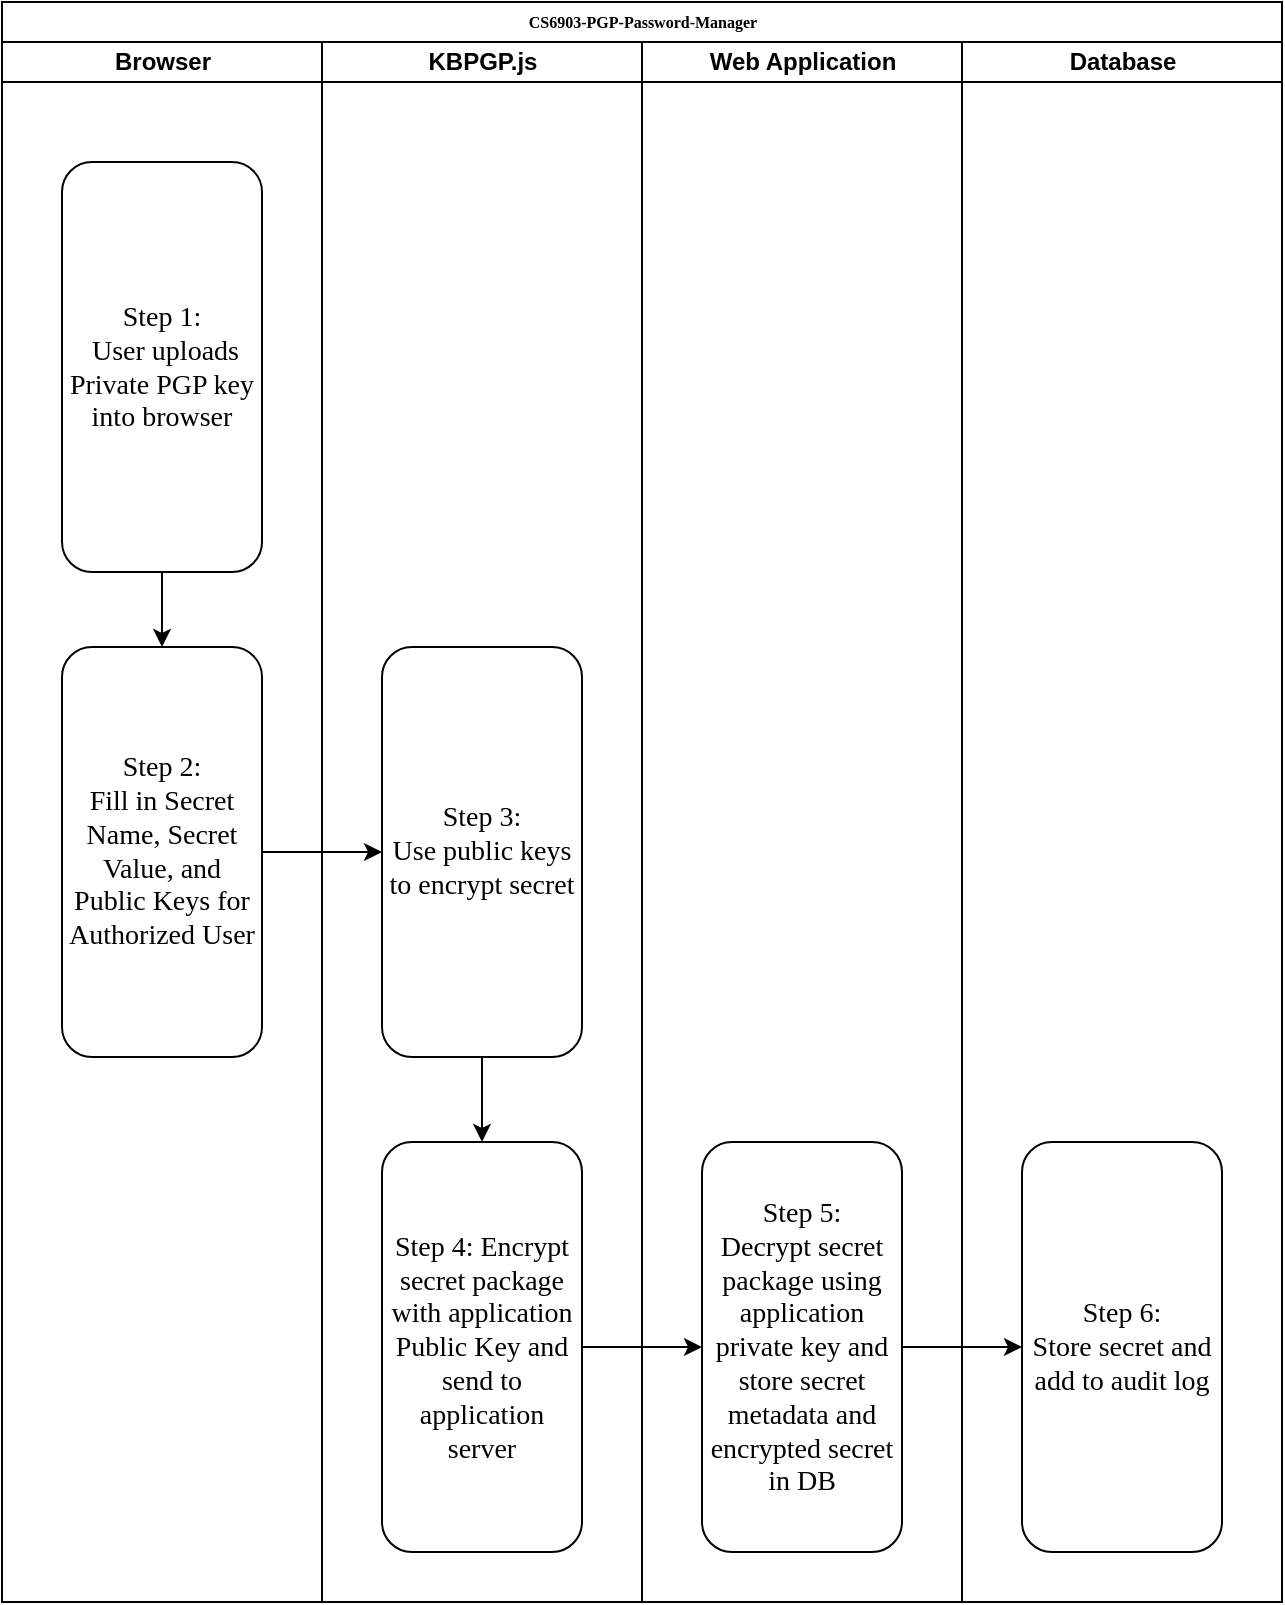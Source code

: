 <mxfile version="14.5.1" type="device" pages="3"><diagram name="Encryption Workflow" id="3IWM-hO4_AfGY4iNZ0u6"><mxGraphModel dx="838" dy="488" grid="1" gridSize="10" guides="1" tooltips="1" connect="1" arrows="1" fold="1" page="1" pageScale="1" pageWidth="1100" pageHeight="850" background="#ffffff" math="0" shadow="0"><root><mxCell id="H6HY7y45X6eIFJvKDLGl-0"/><mxCell id="H6HY7y45X6eIFJvKDLGl-1" parent="H6HY7y45X6eIFJvKDLGl-0"/><mxCell id="H6HY7y45X6eIFJvKDLGl-2" value="CS6903-PGP-Password-Manager" style="swimlane;html=1;childLayout=stackLayout;startSize=20;rounded=0;shadow=0;labelBackgroundColor=none;strokeWidth=1;fontFamily=Verdana;fontSize=8;align=center;" vertex="1" parent="H6HY7y45X6eIFJvKDLGl-1"><mxGeometry x="70" y="40" width="640" height="800" as="geometry"/></mxCell><mxCell id="H6HY7y45X6eIFJvKDLGl-3" value="Browser" style="swimlane;html=1;startSize=20;" vertex="1" parent="H6HY7y45X6eIFJvKDLGl-2"><mxGeometry y="20" width="160" height="780" as="geometry"/></mxCell><mxCell id="H6HY7y45X6eIFJvKDLGl-42" style="edgeStyle=orthogonalEdgeStyle;rounded=0;orthogonalLoop=1;jettySize=auto;html=1;exitX=0.5;exitY=1;exitDx=0;exitDy=0;" edge="1" parent="H6HY7y45X6eIFJvKDLGl-3" source="H6HY7y45X6eIFJvKDLGl-4" target="H6HY7y45X6eIFJvKDLGl-7"><mxGeometry relative="1" as="geometry"/></mxCell><mxCell id="H6HY7y45X6eIFJvKDLGl-4" value="&lt;font style=&quot;font-size: 14px&quot;&gt;Step 1:&lt;br&gt;&amp;nbsp;User uploads Private PGP key into browser&lt;/font&gt;" style="rounded=1;whiteSpace=wrap;html=1;shadow=0;labelBackgroundColor=none;strokeWidth=1;fontFamily=Verdana;fontSize=8;align=center;" vertex="1" parent="H6HY7y45X6eIFJvKDLGl-3"><mxGeometry x="30" y="60" width="100" height="205" as="geometry"/></mxCell><mxCell id="H6HY7y45X6eIFJvKDLGl-7" value="&lt;font style=&quot;font-size: 14px&quot;&gt;Step 2: &lt;br&gt;Fill in Secret Name, Secret Value, and Public Keys for Authorized User&lt;br&gt;&lt;/font&gt;" style="rounded=1;whiteSpace=wrap;html=1;shadow=0;labelBackgroundColor=none;strokeWidth=1;fontFamily=Verdana;fontSize=8;align=center;" vertex="1" parent="H6HY7y45X6eIFJvKDLGl-3"><mxGeometry x="30" y="302.5" width="100" height="205" as="geometry"/></mxCell><mxCell id="H6HY7y45X6eIFJvKDLGl-9" style="edgeStyle=orthogonalEdgeStyle;rounded=1;html=1;labelBackgroundColor=none;startArrow=none;startFill=0;startSize=5;endArrow=classicThin;endFill=1;endSize=5;jettySize=auto;orthogonalLoop=1;strokeWidth=1;fontFamily=Verdana;fontSize=8" edge="1" parent="H6HY7y45X6eIFJvKDLGl-2"><mxGeometry relative="1" as="geometry"><mxPoint x="120" y="205" as="sourcePoint"/></mxGeometry></mxCell><mxCell id="H6HY7y45X6eIFJvKDLGl-10" style="edgeStyle=orthogonalEdgeStyle;rounded=1;html=1;labelBackgroundColor=none;startArrow=none;startFill=0;startSize=5;endArrow=classicThin;endFill=1;endSize=5;jettySize=auto;orthogonalLoop=1;strokeWidth=1;fontFamily=Verdana;fontSize=8" edge="1" parent="H6HY7y45X6eIFJvKDLGl-2"><mxGeometry relative="1" as="geometry"><mxPoint x="70" y="235" as="targetPoint"/></mxGeometry></mxCell><mxCell id="H6HY7y45X6eIFJvKDLGl-11" style="edgeStyle=orthogonalEdgeStyle;rounded=1;html=1;labelBackgroundColor=none;startArrow=none;startFill=0;startSize=5;endArrow=classicThin;endFill=1;endSize=5;jettySize=auto;orthogonalLoop=1;strokeWidth=1;fontFamily=Verdana;fontSize=8" edge="1" parent="H6HY7y45X6eIFJvKDLGl-2"><mxGeometry relative="1" as="geometry"><mxPoint x="510" y="290" as="targetPoint"/></mxGeometry></mxCell><mxCell id="H6HY7y45X6eIFJvKDLGl-12" style="edgeStyle=orthogonalEdgeStyle;rounded=1;html=1;labelBackgroundColor=none;startArrow=none;startFill=0;startSize=5;endArrow=classicThin;endFill=1;endSize=5;jettySize=auto;orthogonalLoop=1;strokeWidth=1;fontFamily=Verdana;fontSize=8" edge="1" parent="H6HY7y45X6eIFJvKDLGl-2"><mxGeometry relative="1" as="geometry"><mxPoint x="670" y="690" as="targetPoint"/></mxGeometry></mxCell><mxCell id="H6HY7y45X6eIFJvKDLGl-13" style="edgeStyle=orthogonalEdgeStyle;rounded=1;html=1;labelBackgroundColor=none;startArrow=none;startFill=0;startSize=5;endArrow=classicThin;endFill=1;endSize=5;jettySize=auto;orthogonalLoop=1;strokeWidth=1;fontFamily=Verdana;fontSize=8" edge="1" parent="H6HY7y45X6eIFJvKDLGl-2"><mxGeometry relative="1" as="geometry"><mxPoint x="770" y="690" as="sourcePoint"/></mxGeometry></mxCell><mxCell id="H6HY7y45X6eIFJvKDLGl-14" style="edgeStyle=orthogonalEdgeStyle;rounded=1;html=1;labelBackgroundColor=none;startArrow=none;startFill=0;startSize=5;endArrow=classicThin;endFill=1;endSize=5;jettySize=auto;orthogonalLoop=1;strokeWidth=1;fontFamily=Verdana;fontSize=8" edge="1" parent="H6HY7y45X6eIFJvKDLGl-2"><mxGeometry relative="1" as="geometry"><mxPoint x="610" y="450" as="sourcePoint"/></mxGeometry></mxCell><mxCell id="H6HY7y45X6eIFJvKDLGl-15" style="edgeStyle=orthogonalEdgeStyle;rounded=1;html=1;labelBackgroundColor=none;startArrow=none;startFill=0;startSize=5;endArrow=classicThin;endFill=1;endSize=5;jettySize=auto;orthogonalLoop=1;strokeWidth=1;fontFamily=Verdana;fontSize=8" edge="1" parent="H6HY7y45X6eIFJvKDLGl-2"><mxGeometry relative="1" as="geometry"><Array as="points"><mxPoint x="660" y="610"/><mxPoint x="660" y="550"/><mxPoint x="400" y="550"/></Array><mxPoint x="400" y="580" as="targetPoint"/></mxGeometry></mxCell><mxCell id="H6HY7y45X6eIFJvKDLGl-16" style="edgeStyle=orthogonalEdgeStyle;rounded=1;html=1;labelBackgroundColor=none;startArrow=none;startFill=0;startSize=5;endArrow=classicThin;endFill=1;endSize=5;jettySize=auto;orthogonalLoop=1;strokeColor=#000000;strokeWidth=1;fontFamily=Verdana;fontSize=8;fontColor=#000000;" edge="1" parent="H6HY7y45X6eIFJvKDLGl-2"><mxGeometry relative="1" as="geometry"><mxPoint x="610" y="610" as="targetPoint"/></mxGeometry></mxCell><mxCell id="H6HY7y45X6eIFJvKDLGl-17" style="edgeStyle=orthogonalEdgeStyle;rounded=1;html=1;labelBackgroundColor=none;startArrow=none;startFill=0;startSize=5;endArrow=classicThin;endFill=1;endSize=5;jettySize=auto;orthogonalLoop=1;strokeWidth=1;fontFamily=Verdana;fontSize=8" edge="1" parent="H6HY7y45X6eIFJvKDLGl-2"><mxGeometry relative="1" as="geometry"><Array as="points"><mxPoint x="660" y="610"/><mxPoint x="660" y="550"/><mxPoint x="80" y="550"/></Array><mxPoint x="80" y="580" as="targetPoint"/></mxGeometry></mxCell><mxCell id="H6HY7y45X6eIFJvKDLGl-18" style="edgeStyle=orthogonalEdgeStyle;rounded=1;html=1;labelBackgroundColor=none;startArrow=none;startFill=0;startSize=5;endArrow=classicThin;endFill=1;endSize=5;jettySize=auto;orthogonalLoop=1;strokeWidth=1;fontFamily=Verdana;fontSize=8" edge="1" parent="H6HY7y45X6eIFJvKDLGl-2"><mxGeometry relative="1" as="geometry"><Array as="points"><mxPoint x="80" y="650"/><mxPoint x="490" y="650"/><mxPoint x="490" y="610"/></Array><mxPoint x="80" y="640" as="sourcePoint"/></mxGeometry></mxCell><mxCell id="H6HY7y45X6eIFJvKDLGl-19" style="edgeStyle=orthogonalEdgeStyle;rounded=1;html=1;labelBackgroundColor=none;startArrow=none;startFill=0;startSize=5;endArrow=classicThin;endFill=1;endSize=5;jettySize=auto;orthogonalLoop=1;strokeWidth=1;fontFamily=Verdana;fontSize=8" edge="1" parent="H6HY7y45X6eIFJvKDLGl-2"><mxGeometry relative="1" as="geometry"><mxPoint x="450" y="610" as="sourcePoint"/></mxGeometry></mxCell><mxCell id="H6HY7y45X6eIFJvKDLGl-20" value="KBPGP.js" style="swimlane;html=1;startSize=20;" vertex="1" parent="H6HY7y45X6eIFJvKDLGl-2"><mxGeometry x="160" y="20" width="160" height="780" as="geometry"/></mxCell><mxCell id="H6HY7y45X6eIFJvKDLGl-46" style="edgeStyle=orthogonalEdgeStyle;rounded=0;orthogonalLoop=1;jettySize=auto;html=1;entryX=0.5;entryY=0;entryDx=0;entryDy=0;" edge="1" parent="H6HY7y45X6eIFJvKDLGl-20" source="H6HY7y45X6eIFJvKDLGl-23" target="H6HY7y45X6eIFJvKDLGl-8"><mxGeometry relative="1" as="geometry"/></mxCell><mxCell id="H6HY7y45X6eIFJvKDLGl-23" value="&lt;font style=&quot;font-size: 14px&quot;&gt;Step 3: &lt;br&gt;Use public keys to encrypt secret&lt;br&gt;&lt;/font&gt;" style="rounded=1;whiteSpace=wrap;html=1;shadow=0;labelBackgroundColor=none;strokeWidth=1;fontFamily=Verdana;fontSize=8;align=center;" vertex="1" parent="H6HY7y45X6eIFJvKDLGl-20"><mxGeometry x="30" y="302.5" width="100" height="205" as="geometry"/></mxCell><mxCell id="H6HY7y45X6eIFJvKDLGl-8" value="&lt;font style=&quot;font-size: 14px&quot;&gt;Step 4: Encrypt secret package with application Public Key and send to application server&lt;br&gt;&lt;/font&gt;" style="rounded=1;whiteSpace=wrap;html=1;shadow=0;labelBackgroundColor=none;strokeWidth=1;fontFamily=Verdana;fontSize=8;align=center;" vertex="1" parent="H6HY7y45X6eIFJvKDLGl-20"><mxGeometry x="30" y="550" width="100" height="205" as="geometry"/></mxCell><mxCell id="H6HY7y45X6eIFJvKDLGl-24" value="Web Application" style="swimlane;html=1;startSize=20;" vertex="1" parent="H6HY7y45X6eIFJvKDLGl-2"><mxGeometry x="320" y="20" width="160" height="780" as="geometry"/></mxCell><mxCell id="H6HY7y45X6eIFJvKDLGl-25" style="edgeStyle=orthogonalEdgeStyle;rounded=1;html=1;labelBackgroundColor=none;startArrow=none;startFill=0;startSize=5;endArrow=classicThin;endFill=1;endSize=5;jettySize=auto;orthogonalLoop=1;strokeWidth=1;fontFamily=Verdana;fontSize=8" edge="1" parent="H6HY7y45X6eIFJvKDLGl-24"><mxGeometry relative="1" as="geometry"><mxPoint x="80" y="215" as="sourcePoint"/></mxGeometry></mxCell><mxCell id="H6HY7y45X6eIFJvKDLGl-43" value="&lt;font style=&quot;font-size: 14px&quot;&gt;Step 5:&lt;br&gt;Decrypt secret package using application private key and store secret metadata and encrypted secret in DB&lt;br&gt;&lt;/font&gt;" style="rounded=1;whiteSpace=wrap;html=1;shadow=0;labelBackgroundColor=none;strokeWidth=1;fontFamily=Verdana;fontSize=8;align=center;" vertex="1" parent="H6HY7y45X6eIFJvKDLGl-24"><mxGeometry x="30" y="550" width="100" height="205" as="geometry"/></mxCell><mxCell id="H6HY7y45X6eIFJvKDLGl-28" value="Database" style="swimlane;html=1;startSize=20;" vertex="1" parent="H6HY7y45X6eIFJvKDLGl-2"><mxGeometry x="480" y="20" width="160" height="780" as="geometry"/></mxCell><mxCell id="H6HY7y45X6eIFJvKDLGl-29" style="edgeStyle=orthogonalEdgeStyle;rounded=1;html=1;labelBackgroundColor=none;startArrow=none;startFill=0;startSize=5;endArrow=classicThin;endFill=1;endSize=5;jettySize=auto;orthogonalLoop=1;strokeWidth=1;fontFamily=Verdana;fontSize=8" edge="1" parent="H6HY7y45X6eIFJvKDLGl-28"><mxGeometry relative="1" as="geometry"><mxPoint x="80" y="400" as="targetPoint"/></mxGeometry></mxCell><mxCell id="H6HY7y45X6eIFJvKDLGl-30" style="edgeStyle=orthogonalEdgeStyle;rounded=1;html=1;labelBackgroundColor=none;startArrow=none;startFill=0;startSize=5;endArrow=classicThin;endFill=1;endSize=5;jettySize=auto;orthogonalLoop=1;strokeWidth=1;fontFamily=Verdana;fontSize=8" edge="1" parent="H6HY7y45X6eIFJvKDLGl-28"><mxGeometry relative="1" as="geometry"><mxPoint x="80" y="620" as="sourcePoint"/></mxGeometry></mxCell><mxCell id="H6HY7y45X6eIFJvKDLGl-44" value="&lt;font style=&quot;font-size: 14px&quot;&gt;Step 6:&lt;br&gt;Store secret and add to audit log&lt;br&gt;&lt;/font&gt;" style="rounded=1;whiteSpace=wrap;html=1;shadow=0;labelBackgroundColor=none;strokeWidth=1;fontFamily=Verdana;fontSize=8;align=center;" vertex="1" parent="H6HY7y45X6eIFJvKDLGl-28"><mxGeometry x="30" y="550" width="100" height="205" as="geometry"/></mxCell><mxCell id="H6HY7y45X6eIFJvKDLGl-36" style="edgeStyle=orthogonalEdgeStyle;rounded=0;orthogonalLoop=1;jettySize=auto;html=1;entryX=0;entryY=0.5;entryDx=0;entryDy=0;" edge="1" parent="H6HY7y45X6eIFJvKDLGl-2" target="H6HY7y45X6eIFJvKDLGl-32"><mxGeometry relative="1" as="geometry"><mxPoint x="450" y="182.5" as="sourcePoint"/></mxGeometry></mxCell><mxCell id="H6HY7y45X6eIFJvKDLGl-45" style="edgeStyle=orthogonalEdgeStyle;rounded=0;orthogonalLoop=1;jettySize=auto;html=1;entryX=0;entryY=0.5;entryDx=0;entryDy=0;" edge="1" parent="H6HY7y45X6eIFJvKDLGl-2" source="H6HY7y45X6eIFJvKDLGl-7" target="H6HY7y45X6eIFJvKDLGl-23"><mxGeometry relative="1" as="geometry"/></mxCell><mxCell id="H6HY7y45X6eIFJvKDLGl-47" style="edgeStyle=orthogonalEdgeStyle;rounded=0;orthogonalLoop=1;jettySize=auto;html=1;entryX=0;entryY=0.5;entryDx=0;entryDy=0;" edge="1" parent="H6HY7y45X6eIFJvKDLGl-2" source="H6HY7y45X6eIFJvKDLGl-8" target="H6HY7y45X6eIFJvKDLGl-43"><mxGeometry relative="1" as="geometry"/></mxCell><mxCell id="H6HY7y45X6eIFJvKDLGl-48" style="edgeStyle=orthogonalEdgeStyle;rounded=0;orthogonalLoop=1;jettySize=auto;html=1;" edge="1" parent="H6HY7y45X6eIFJvKDLGl-2" source="H6HY7y45X6eIFJvKDLGl-43" target="H6HY7y45X6eIFJvKDLGl-44"><mxGeometry relative="1" as="geometry"/></mxCell></root></mxGraphModel></diagram><diagram name="Decryption Workflow" id="74e2e168-ea6b-b213-b513-2b3c1d86103e"><mxGraphModel dx="1197" dy="697" grid="1" gridSize="10" guides="1" tooltips="1" connect="1" arrows="1" fold="1" page="1" pageScale="1" pageWidth="1100" pageHeight="850" background="#ffffff" math="0" shadow="0"><root><mxCell id="0"/><mxCell id="1" parent="0"/><mxCell id="77e6c97f196da883-1" value="CS6903-PGP-Password-Manager" style="swimlane;html=1;childLayout=stackLayout;startSize=20;rounded=0;shadow=0;labelBackgroundColor=none;strokeWidth=1;fontFamily=Verdana;fontSize=8;align=center;" parent="1" vertex="1"><mxGeometry x="70" y="40" width="640" height="1110" as="geometry"/></mxCell><mxCell id="77e6c97f196da883-2" value="Browser" style="swimlane;html=1;startSize=20;" parent="77e6c97f196da883-1" vertex="1"><mxGeometry y="20" width="160" height="1090" as="geometry"/></mxCell><mxCell id="77e6c97f196da883-8" value="&lt;font style=&quot;font-size: 14px&quot;&gt;Step 1: User uploads PGP key into browser&lt;/font&gt;" style="rounded=1;whiteSpace=wrap;html=1;shadow=0;labelBackgroundColor=none;strokeWidth=1;fontFamily=Verdana;fontSize=8;align=center;" parent="77e6c97f196da883-2" vertex="1"><mxGeometry x="30" y="60" width="100" height="205" as="geometry"/></mxCell><mxCell id="_BWTl9NJA3DsCu5aXphu-20" style="edgeStyle=orthogonalEdgeStyle;rounded=0;orthogonalLoop=1;jettySize=auto;html=1;exitX=0.5;exitY=1;exitDx=0;exitDy=0;entryX=0.5;entryY=0;entryDx=0;entryDy=0;" edge="1" parent="77e6c97f196da883-2" source="_BWTl9NJA3DsCu5aXphu-7" target="_BWTl9NJA3DsCu5aXphu-8"><mxGeometry relative="1" as="geometry"/></mxCell><mxCell id="_BWTl9NJA3DsCu5aXphu-7" value="&lt;font style=&quot;font-size: 14px&quot;&gt;Step 7: Display secret names with option to decrypt&lt;br&gt;&lt;/font&gt;" style="rounded=1;whiteSpace=wrap;html=1;shadow=0;labelBackgroundColor=none;strokeWidth=1;fontFamily=Verdana;fontSize=8;align=center;" vertex="1" parent="77e6c97f196da883-2"><mxGeometry x="30" y="290" width="100" height="205" as="geometry"/></mxCell><mxCell id="_BWTl9NJA3DsCu5aXphu-8" value="&lt;font style=&quot;font-size: 14px&quot;&gt;Step 8: Select secret to decrypt&lt;br&gt;&lt;/font&gt;" style="rounded=1;whiteSpace=wrap;html=1;shadow=0;labelBackgroundColor=none;strokeWidth=1;fontFamily=Verdana;fontSize=8;align=center;" vertex="1" parent="77e6c97f196da883-2"><mxGeometry x="30" y="520" width="100" height="205" as="geometry"/></mxCell><mxCell id="_BWTl9NJA3DsCu5aXphu-10" value="&lt;font style=&quot;font-size: 14px&quot;&gt;Step 10: Display decrypted secret with metadata&lt;br&gt;&lt;/font&gt;" style="rounded=1;whiteSpace=wrap;html=1;shadow=0;labelBackgroundColor=none;strokeWidth=1;fontFamily=Verdana;fontSize=8;align=center;" vertex="1" parent="77e6c97f196da883-2"><mxGeometry x="30" y="800" width="100" height="205" as="geometry"/></mxCell><mxCell id="77e6c97f196da883-28" style="edgeStyle=orthogonalEdgeStyle;rounded=1;html=1;labelBackgroundColor=none;startArrow=none;startFill=0;startSize=5;endArrow=classicThin;endFill=1;endSize=5;jettySize=auto;orthogonalLoop=1;strokeWidth=1;fontFamily=Verdana;fontSize=8" parent="77e6c97f196da883-1" target="77e6c97f196da883-12" edge="1"><mxGeometry relative="1" as="geometry"><mxPoint x="120" y="205" as="sourcePoint"/></mxGeometry></mxCell><mxCell id="77e6c97f196da883-30" style="edgeStyle=orthogonalEdgeStyle;rounded=1;html=1;labelBackgroundColor=none;startArrow=none;startFill=0;startSize=5;endArrow=classicThin;endFill=1;endSize=5;jettySize=auto;orthogonalLoop=1;strokeWidth=1;fontFamily=Verdana;fontSize=8" parent="77e6c97f196da883-1" source="77e6c97f196da883-13" edge="1"><mxGeometry relative="1" as="geometry"><mxPoint x="70" y="235" as="targetPoint"/></mxGeometry></mxCell><mxCell id="77e6c97f196da883-33" style="edgeStyle=orthogonalEdgeStyle;rounded=1;html=1;labelBackgroundColor=none;startArrow=none;startFill=0;startSize=5;endArrow=classicThin;endFill=1;endSize=5;jettySize=auto;orthogonalLoop=1;strokeWidth=1;fontFamily=Verdana;fontSize=8" parent="77e6c97f196da883-1" source="77e6c97f196da883-13" edge="1"><mxGeometry relative="1" as="geometry"><mxPoint x="510" y="290" as="targetPoint"/></mxGeometry></mxCell><mxCell id="77e6c97f196da883-39" style="edgeStyle=orthogonalEdgeStyle;rounded=1;html=1;labelBackgroundColor=none;startArrow=none;startFill=0;startSize=5;endArrow=classicThin;endFill=1;endSize=5;jettySize=auto;orthogonalLoop=1;strokeWidth=1;fontFamily=Verdana;fontSize=8" parent="77e6c97f196da883-1" source="77e6c97f196da883-20" edge="1"><mxGeometry relative="1" as="geometry"><mxPoint x="670" y="690" as="targetPoint"/></mxGeometry></mxCell><mxCell id="77e6c97f196da883-40" style="edgeStyle=orthogonalEdgeStyle;rounded=1;html=1;labelBackgroundColor=none;startArrow=none;startFill=0;startSize=5;endArrow=classicThin;endFill=1;endSize=5;jettySize=auto;orthogonalLoop=1;strokeWidth=1;fontFamily=Verdana;fontSize=8" parent="77e6c97f196da883-1" target="77e6c97f196da883-24" edge="1"><mxGeometry relative="1" as="geometry"><mxPoint x="770" y="690" as="sourcePoint"/></mxGeometry></mxCell><mxCell id="107ba76e4e335f99-1" style="edgeStyle=orthogonalEdgeStyle;rounded=1;html=1;labelBackgroundColor=none;startArrow=none;startFill=0;startSize=5;endArrow=classicThin;endFill=1;endSize=5;jettySize=auto;orthogonalLoop=1;strokeWidth=1;fontFamily=Verdana;fontSize=8" parent="77e6c97f196da883-1" target="77e6c97f196da883-18" edge="1"><mxGeometry relative="1" as="geometry"><mxPoint x="610" y="450" as="sourcePoint"/></mxGeometry></mxCell><mxCell id="107ba76e4e335f99-2" style="edgeStyle=orthogonalEdgeStyle;rounded=1;html=1;labelBackgroundColor=none;startArrow=none;startFill=0;startSize=5;endArrow=classicThin;endFill=1;endSize=5;jettySize=auto;orthogonalLoop=1;strokeWidth=1;fontFamily=Verdana;fontSize=8" parent="77e6c97f196da883-1" source="77e6c97f196da883-22" edge="1"><mxGeometry relative="1" as="geometry"><Array as="points"><mxPoint x="660" y="610"/><mxPoint x="660" y="550"/><mxPoint x="400" y="550"/></Array><mxPoint x="400" y="580" as="targetPoint"/></mxGeometry></mxCell><mxCell id="107ba76e4e335f99-3" style="edgeStyle=orthogonalEdgeStyle;rounded=1;html=1;labelBackgroundColor=none;startArrow=none;startFill=0;startSize=5;endArrow=classicThin;endFill=1;endSize=5;jettySize=auto;orthogonalLoop=1;strokeColor=#000000;strokeWidth=1;fontFamily=Verdana;fontSize=8;fontColor=#000000;" parent="77e6c97f196da883-1" source="77e6c97f196da883-22" edge="1"><mxGeometry relative="1" as="geometry"><mxPoint x="610" y="610" as="targetPoint"/></mxGeometry></mxCell><mxCell id="107ba76e4e335f99-4" style="edgeStyle=orthogonalEdgeStyle;rounded=1;html=1;labelBackgroundColor=none;startArrow=none;startFill=0;startSize=5;endArrow=classicThin;endFill=1;endSize=5;jettySize=auto;orthogonalLoop=1;strokeWidth=1;fontFamily=Verdana;fontSize=8" parent="77e6c97f196da883-1" source="77e6c97f196da883-22" edge="1"><mxGeometry relative="1" as="geometry"><Array as="points"><mxPoint x="660" y="610"/><mxPoint x="660" y="550"/><mxPoint x="80" y="550"/></Array><mxPoint x="80" y="580" as="targetPoint"/></mxGeometry></mxCell><mxCell id="107ba76e4e335f99-5" style="edgeStyle=orthogonalEdgeStyle;rounded=1;html=1;labelBackgroundColor=none;startArrow=none;startFill=0;startSize=5;endArrow=classicThin;endFill=1;endSize=5;jettySize=auto;orthogonalLoop=1;strokeWidth=1;fontFamily=Verdana;fontSize=8" parent="77e6c97f196da883-1" target="77e6c97f196da883-19" edge="1"><mxGeometry relative="1" as="geometry"><Array as="points"><mxPoint x="80" y="650"/><mxPoint x="490" y="650"/><mxPoint x="490" y="610"/></Array><mxPoint x="80" y="640" as="sourcePoint"/></mxGeometry></mxCell><mxCell id="107ba76e4e335f99-6" style="edgeStyle=orthogonalEdgeStyle;rounded=1;html=1;labelBackgroundColor=none;startArrow=none;startFill=0;startSize=5;endArrow=classicThin;endFill=1;endSize=5;jettySize=auto;orthogonalLoop=1;strokeWidth=1;fontFamily=Verdana;fontSize=8" parent="77e6c97f196da883-1" target="77e6c97f196da883-19" edge="1"><mxGeometry relative="1" as="geometry"><mxPoint x="450" y="610" as="sourcePoint"/></mxGeometry></mxCell><mxCell id="77e6c97f196da883-3" value="KBPGP.js" style="swimlane;html=1;startSize=20;" parent="77e6c97f196da883-1" vertex="1"><mxGeometry x="160" y="20" width="160" height="1090" as="geometry"/></mxCell><mxCell id="_BWTl9NJA3DsCu5aXphu-1" value="&lt;font style=&quot;font-size: 14px&quot;&gt;Step 2:&lt;br&gt;KBPGP extracts KeyID from Private Key and sends request to API for all secrets encrypted with KeyID&lt;br&gt;&lt;/font&gt;" style="rounded=1;whiteSpace=wrap;html=1;shadow=0;labelBackgroundColor=none;strokeWidth=1;fontFamily=Verdana;fontSize=8;align=center;" vertex="1" parent="77e6c97f196da883-3"><mxGeometry x="30" y="60" width="100" height="205" as="geometry"/></mxCell><mxCell id="_BWTl9NJA3DsCu5aXphu-6" value="&lt;font style=&quot;font-size: 14px&quot;&gt;Step 6: Decrypt results using user PGP Key (but not secrets)&lt;br&gt;&lt;/font&gt;" style="rounded=1;whiteSpace=wrap;html=1;shadow=0;labelBackgroundColor=none;strokeWidth=1;fontFamily=Verdana;fontSize=8;align=center;" vertex="1" parent="77e6c97f196da883-3"><mxGeometry x="30" y="290" width="100" height="205" as="geometry"/></mxCell><mxCell id="_BWTl9NJA3DsCu5aXphu-9" value="&lt;font style=&quot;font-size: 14px&quot;&gt;Step 9: Use private key to decrypt secret&lt;br&gt;&lt;/font&gt;" style="rounded=1;whiteSpace=wrap;html=1;shadow=0;labelBackgroundColor=none;strokeWidth=1;fontFamily=Verdana;fontSize=8;align=center;" vertex="1" parent="77e6c97f196da883-3"><mxGeometry x="30" y="650" width="100" height="205" as="geometry"/></mxCell><mxCell id="77e6c97f196da883-4" value="Web Application" style="swimlane;html=1;startSize=20;" parent="77e6c97f196da883-1" vertex="1"><mxGeometry x="320" y="20" width="160" height="1090" as="geometry"/></mxCell><mxCell id="77e6c97f196da883-29" style="edgeStyle=orthogonalEdgeStyle;rounded=1;html=1;labelBackgroundColor=none;startArrow=none;startFill=0;startSize=5;endArrow=classicThin;endFill=1;endSize=5;jettySize=auto;orthogonalLoop=1;strokeWidth=1;fontFamily=Verdana;fontSize=8" parent="77e6c97f196da883-4" target="77e6c97f196da883-13" edge="1"><mxGeometry relative="1" as="geometry"><mxPoint x="80" y="215" as="sourcePoint"/></mxGeometry></mxCell><mxCell id="_BWTl9NJA3DsCu5aXphu-2" value="&lt;font style=&quot;font-size: 14px&quot;&gt;Step 3:&lt;br&gt;Perform DB Query to return all secrets that match KeyID&lt;br&gt;&lt;/font&gt;" style="rounded=1;whiteSpace=wrap;html=1;shadow=0;labelBackgroundColor=none;strokeWidth=1;fontFamily=Verdana;fontSize=8;align=center;" vertex="1" parent="77e6c97f196da883-4"><mxGeometry x="30" y="60" width="100" height="205" as="geometry"/></mxCell><mxCell id="_BWTl9NJA3DsCu5aXphu-5" value="&lt;font style=&quot;font-size: 14px&quot;&gt;Step 5: Encrypt results using stored Public Key and return to client&lt;br&gt;&lt;/font&gt;" style="rounded=1;whiteSpace=wrap;html=1;shadow=0;labelBackgroundColor=none;strokeWidth=1;fontFamily=Verdana;fontSize=8;align=center;" vertex="1" parent="77e6c97f196da883-4"><mxGeometry x="30" y="290" width="100" height="205" as="geometry"/></mxCell><mxCell id="77e6c97f196da883-5" value="Database" style="swimlane;html=1;startSize=20;" parent="77e6c97f196da883-1" vertex="1"><mxGeometry x="480" y="20" width="160" height="1090" as="geometry"/></mxCell><mxCell id="77e6c97f196da883-35" style="edgeStyle=orthogonalEdgeStyle;rounded=1;html=1;labelBackgroundColor=none;startArrow=none;startFill=0;startSize=5;endArrow=classicThin;endFill=1;endSize=5;jettySize=auto;orthogonalLoop=1;strokeWidth=1;fontFamily=Verdana;fontSize=8" parent="77e6c97f196da883-5" source="77e6c97f196da883-16" edge="1"><mxGeometry relative="1" as="geometry"><mxPoint x="80" y="400" as="targetPoint"/></mxGeometry></mxCell><mxCell id="77e6c97f196da883-36" style="edgeStyle=orthogonalEdgeStyle;rounded=1;html=1;labelBackgroundColor=none;startArrow=none;startFill=0;startSize=5;endArrow=classicThin;endFill=1;endSize=5;jettySize=auto;orthogonalLoop=1;strokeWidth=1;fontFamily=Verdana;fontSize=8" parent="77e6c97f196da883-5" target="77e6c97f196da883-20" edge="1"><mxGeometry relative="1" as="geometry"><mxPoint x="80" y="620" as="sourcePoint"/></mxGeometry></mxCell><mxCell id="_BWTl9NJA3DsCu5aXphu-16" style="edgeStyle=orthogonalEdgeStyle;rounded=0;orthogonalLoop=1;jettySize=auto;html=1;entryX=0.5;entryY=0;entryDx=0;entryDy=0;" edge="1" parent="77e6c97f196da883-5" source="_BWTl9NJA3DsCu5aXphu-3" target="_BWTl9NJA3DsCu5aXphu-4"><mxGeometry relative="1" as="geometry"/></mxCell><mxCell id="_BWTl9NJA3DsCu5aXphu-3" value="&lt;font style=&quot;font-size: 14px&quot;&gt;Step 4: Query underlying data store and store log of data access&lt;br&gt;&lt;/font&gt;" style="rounded=1;whiteSpace=wrap;html=1;shadow=0;labelBackgroundColor=none;strokeWidth=1;fontFamily=Verdana;fontSize=8;align=center;" vertex="1" parent="77e6c97f196da883-5"><mxGeometry x="30" y="60" width="100" height="205" as="geometry"/></mxCell><mxCell id="_BWTl9NJA3DsCu5aXphu-4" value="&lt;font style=&quot;font-size: 14px&quot;&gt;Step 5: Return results&lt;br&gt;&lt;/font&gt;" style="rounded=1;whiteSpace=wrap;html=1;shadow=0;labelBackgroundColor=none;strokeWidth=1;fontFamily=Verdana;fontSize=8;align=center;" vertex="1" parent="77e6c97f196da883-5"><mxGeometry x="30" y="290" width="100" height="205" as="geometry"/></mxCell><mxCell id="_BWTl9NJA3DsCu5aXphu-11" style="edgeStyle=orthogonalEdgeStyle;rounded=0;orthogonalLoop=1;jettySize=auto;html=1;" edge="1" parent="77e6c97f196da883-1" source="77e6c97f196da883-8" target="_BWTl9NJA3DsCu5aXphu-1"><mxGeometry relative="1" as="geometry"/></mxCell><mxCell id="_BWTl9NJA3DsCu5aXphu-14" style="edgeStyle=orthogonalEdgeStyle;rounded=0;orthogonalLoop=1;jettySize=auto;html=1;" edge="1" parent="77e6c97f196da883-1" source="_BWTl9NJA3DsCu5aXphu-1" target="_BWTl9NJA3DsCu5aXphu-2"><mxGeometry relative="1" as="geometry"/></mxCell><mxCell id="_BWTl9NJA3DsCu5aXphu-15" style="edgeStyle=orthogonalEdgeStyle;rounded=0;orthogonalLoop=1;jettySize=auto;html=1;entryX=0;entryY=0.5;entryDx=0;entryDy=0;" edge="1" parent="77e6c97f196da883-1" source="_BWTl9NJA3DsCu5aXphu-2" target="_BWTl9NJA3DsCu5aXphu-3"><mxGeometry relative="1" as="geometry"/></mxCell><mxCell id="_BWTl9NJA3DsCu5aXphu-17" style="edgeStyle=orthogonalEdgeStyle;rounded=0;orthogonalLoop=1;jettySize=auto;html=1;entryX=1;entryY=0.5;entryDx=0;entryDy=0;" edge="1" parent="77e6c97f196da883-1" source="_BWTl9NJA3DsCu5aXphu-4" target="_BWTl9NJA3DsCu5aXphu-5"><mxGeometry relative="1" as="geometry"/></mxCell><mxCell id="_BWTl9NJA3DsCu5aXphu-18" style="edgeStyle=orthogonalEdgeStyle;rounded=0;orthogonalLoop=1;jettySize=auto;html=1;exitX=0;exitY=0.5;exitDx=0;exitDy=0;entryX=1;entryY=0.5;entryDx=0;entryDy=0;" edge="1" parent="77e6c97f196da883-1" source="_BWTl9NJA3DsCu5aXphu-5" target="_BWTl9NJA3DsCu5aXphu-6"><mxGeometry relative="1" as="geometry"/></mxCell><mxCell id="_BWTl9NJA3DsCu5aXphu-19" style="edgeStyle=orthogonalEdgeStyle;rounded=0;orthogonalLoop=1;jettySize=auto;html=1;" edge="1" parent="77e6c97f196da883-1" source="_BWTl9NJA3DsCu5aXphu-6" target="_BWTl9NJA3DsCu5aXphu-7"><mxGeometry relative="1" as="geometry"/></mxCell><mxCell id="_BWTl9NJA3DsCu5aXphu-21" style="edgeStyle=orthogonalEdgeStyle;rounded=0;orthogonalLoop=1;jettySize=auto;html=1;exitX=1;exitY=0.5;exitDx=0;exitDy=0;entryX=0.549;entryY=-0.002;entryDx=0;entryDy=0;entryPerimeter=0;" edge="1" parent="77e6c97f196da883-1" source="_BWTl9NJA3DsCu5aXphu-8" target="_BWTl9NJA3DsCu5aXphu-9"><mxGeometry relative="1" as="geometry"/></mxCell><mxCell id="_BWTl9NJA3DsCu5aXphu-23" style="edgeStyle=orthogonalEdgeStyle;rounded=0;orthogonalLoop=1;jettySize=auto;html=1;entryX=1.016;entryY=0.593;entryDx=0;entryDy=0;entryPerimeter=0;" edge="1" parent="77e6c97f196da883-1" source="_BWTl9NJA3DsCu5aXphu-9" target="_BWTl9NJA3DsCu5aXphu-10"><mxGeometry relative="1" as="geometry"><Array as="points"><mxPoint x="240" y="942"/><mxPoint x="160" y="942"/></Array></mxGeometry></mxCell></root></mxGraphModel></diagram><diagram name="Modify Secret" id="Sg83YaJTaqCrwKvpsOIJ"><mxGraphModel dx="2514" dy="1464" grid="1" gridSize="10" guides="1" tooltips="1" connect="1" arrows="1" fold="1" page="1" pageScale="1" pageWidth="1100" pageHeight="850" background="#ffffff" math="0" shadow="0"><root><mxCell id="P2J-Ul9F89uQKDIe2ClY-0"/><mxCell id="P2J-Ul9F89uQKDIe2ClY-1" parent="P2J-Ul9F89uQKDIe2ClY-0"/><mxCell id="P2J-Ul9F89uQKDIe2ClY-2" value="CS6903-PGP-Password-Manager" style="swimlane;html=1;childLayout=stackLayout;startSize=20;rounded=0;shadow=0;labelBackgroundColor=none;strokeWidth=1;fontFamily=Verdana;fontSize=8;align=center;" vertex="1" parent="P2J-Ul9F89uQKDIe2ClY-1"><mxGeometry x="70" y="40" width="640" height="1570" as="geometry"/></mxCell><mxCell id="P2J-Ul9F89uQKDIe2ClY-3" value="Browser" style="swimlane;html=1;startSize=20;" vertex="1" parent="P2J-Ul9F89uQKDIe2ClY-2"><mxGeometry y="20" width="160" height="1550" as="geometry"/></mxCell><mxCell id="P2J-Ul9F89uQKDIe2ClY-4" value="&lt;font style=&quot;font-size: 14px&quot;&gt;Step 1: User uploads PGP key into browser&lt;/font&gt;" style="rounded=1;whiteSpace=wrap;html=1;shadow=0;labelBackgroundColor=none;strokeWidth=1;fontFamily=Verdana;fontSize=8;align=center;" vertex="1" parent="P2J-Ul9F89uQKDIe2ClY-3"><mxGeometry x="30" y="60" width="100" height="205" as="geometry"/></mxCell><mxCell id="P2J-Ul9F89uQKDIe2ClY-5" style="edgeStyle=orthogonalEdgeStyle;rounded=0;orthogonalLoop=1;jettySize=auto;html=1;exitX=0.5;exitY=1;exitDx=0;exitDy=0;entryX=0.5;entryY=0;entryDx=0;entryDy=0;" edge="1" parent="P2J-Ul9F89uQKDIe2ClY-3" source="P2J-Ul9F89uQKDIe2ClY-6" target="P2J-Ul9F89uQKDIe2ClY-7"><mxGeometry relative="1" as="geometry"/></mxCell><mxCell id="P2J-Ul9F89uQKDIe2ClY-6" value="&lt;font style=&quot;font-size: 14px&quot;&gt;Step 7: Display secret names with option to decrypt&lt;br&gt;&lt;/font&gt;" style="rounded=1;whiteSpace=wrap;html=1;shadow=0;labelBackgroundColor=none;strokeWidth=1;fontFamily=Verdana;fontSize=8;align=center;" vertex="1" parent="P2J-Ul9F89uQKDIe2ClY-3"><mxGeometry x="30" y="290" width="100" height="205" as="geometry"/></mxCell><mxCell id="P2J-Ul9F89uQKDIe2ClY-7" value="&lt;font style=&quot;font-size: 14px&quot;&gt;Step 8: Select secret to decrypt&lt;br&gt;&lt;/font&gt;" style="rounded=1;whiteSpace=wrap;html=1;shadow=0;labelBackgroundColor=none;strokeWidth=1;fontFamily=Verdana;fontSize=8;align=center;" vertex="1" parent="P2J-Ul9F89uQKDIe2ClY-3"><mxGeometry x="30" y="520" width="100" height="205" as="geometry"/></mxCell><mxCell id="1ApLNzUi9xRlLUHDw-4t-5" style="edgeStyle=orthogonalEdgeStyle;rounded=0;orthogonalLoop=1;jettySize=auto;html=1;entryX=0.5;entryY=0;entryDx=0;entryDy=0;" edge="1" parent="P2J-Ul9F89uQKDIe2ClY-3" source="P2J-Ul9F89uQKDIe2ClY-8" target="1ApLNzUi9xRlLUHDw-4t-0"><mxGeometry relative="1" as="geometry"/></mxCell><mxCell id="P2J-Ul9F89uQKDIe2ClY-8" value="&lt;font style=&quot;font-size: 14px&quot;&gt;Step 10: Display decrypted secret with metadata&lt;br&gt;&lt;/font&gt;" style="rounded=1;whiteSpace=wrap;html=1;shadow=0;labelBackgroundColor=none;strokeWidth=1;fontFamily=Verdana;fontSize=8;align=center;" vertex="1" parent="P2J-Ul9F89uQKDIe2ClY-3"><mxGeometry x="30" y="800" width="100" height="205" as="geometry"/></mxCell><mxCell id="1ApLNzUi9xRlLUHDw-4t-0" value="&lt;font style=&quot;font-size: 14px&quot;&gt;Step 11: &lt;br&gt;Update secret values (public keys, secret name, secret value)&lt;br&gt;&lt;/font&gt;" style="rounded=1;whiteSpace=wrap;html=1;shadow=0;labelBackgroundColor=none;strokeWidth=1;fontFamily=Verdana;fontSize=8;align=center;" vertex="1" parent="P2J-Ul9F89uQKDIe2ClY-3"><mxGeometry x="30" y="1070" width="100" height="205" as="geometry"/></mxCell><mxCell id="P2J-Ul9F89uQKDIe2ClY-9" style="edgeStyle=orthogonalEdgeStyle;rounded=1;html=1;labelBackgroundColor=none;startArrow=none;startFill=0;startSize=5;endArrow=classicThin;endFill=1;endSize=5;jettySize=auto;orthogonalLoop=1;strokeWidth=1;fontFamily=Verdana;fontSize=8" edge="1" parent="P2J-Ul9F89uQKDIe2ClY-2"><mxGeometry relative="1" as="geometry"><mxPoint x="120" y="205" as="sourcePoint"/></mxGeometry></mxCell><mxCell id="P2J-Ul9F89uQKDIe2ClY-10" style="edgeStyle=orthogonalEdgeStyle;rounded=1;html=1;labelBackgroundColor=none;startArrow=none;startFill=0;startSize=5;endArrow=classicThin;endFill=1;endSize=5;jettySize=auto;orthogonalLoop=1;strokeWidth=1;fontFamily=Verdana;fontSize=8" edge="1" parent="P2J-Ul9F89uQKDIe2ClY-2"><mxGeometry relative="1" as="geometry"><mxPoint x="70" y="235" as="targetPoint"/></mxGeometry></mxCell><mxCell id="P2J-Ul9F89uQKDIe2ClY-11" style="edgeStyle=orthogonalEdgeStyle;rounded=1;html=1;labelBackgroundColor=none;startArrow=none;startFill=0;startSize=5;endArrow=classicThin;endFill=1;endSize=5;jettySize=auto;orthogonalLoop=1;strokeWidth=1;fontFamily=Verdana;fontSize=8" edge="1" parent="P2J-Ul9F89uQKDIe2ClY-2"><mxGeometry relative="1" as="geometry"><mxPoint x="510" y="290" as="targetPoint"/></mxGeometry></mxCell><mxCell id="P2J-Ul9F89uQKDIe2ClY-12" style="edgeStyle=orthogonalEdgeStyle;rounded=1;html=1;labelBackgroundColor=none;startArrow=none;startFill=0;startSize=5;endArrow=classicThin;endFill=1;endSize=5;jettySize=auto;orthogonalLoop=1;strokeWidth=1;fontFamily=Verdana;fontSize=8" edge="1" parent="P2J-Ul9F89uQKDIe2ClY-2"><mxGeometry relative="1" as="geometry"><mxPoint x="670" y="690" as="targetPoint"/></mxGeometry></mxCell><mxCell id="P2J-Ul9F89uQKDIe2ClY-13" style="edgeStyle=orthogonalEdgeStyle;rounded=1;html=1;labelBackgroundColor=none;startArrow=none;startFill=0;startSize=5;endArrow=classicThin;endFill=1;endSize=5;jettySize=auto;orthogonalLoop=1;strokeWidth=1;fontFamily=Verdana;fontSize=8" edge="1" parent="P2J-Ul9F89uQKDIe2ClY-2"><mxGeometry relative="1" as="geometry"><mxPoint x="770" y="690" as="sourcePoint"/></mxGeometry></mxCell><mxCell id="P2J-Ul9F89uQKDIe2ClY-14" style="edgeStyle=orthogonalEdgeStyle;rounded=1;html=1;labelBackgroundColor=none;startArrow=none;startFill=0;startSize=5;endArrow=classicThin;endFill=1;endSize=5;jettySize=auto;orthogonalLoop=1;strokeWidth=1;fontFamily=Verdana;fontSize=8" edge="1" parent="P2J-Ul9F89uQKDIe2ClY-2"><mxGeometry relative="1" as="geometry"><mxPoint x="610" y="450" as="sourcePoint"/></mxGeometry></mxCell><mxCell id="P2J-Ul9F89uQKDIe2ClY-15" style="edgeStyle=orthogonalEdgeStyle;rounded=1;html=1;labelBackgroundColor=none;startArrow=none;startFill=0;startSize=5;endArrow=classicThin;endFill=1;endSize=5;jettySize=auto;orthogonalLoop=1;strokeWidth=1;fontFamily=Verdana;fontSize=8" edge="1" parent="P2J-Ul9F89uQKDIe2ClY-2"><mxGeometry relative="1" as="geometry"><Array as="points"><mxPoint x="660" y="610"/><mxPoint x="660" y="550"/><mxPoint x="400" y="550"/></Array><mxPoint x="400" y="580" as="targetPoint"/></mxGeometry></mxCell><mxCell id="P2J-Ul9F89uQKDIe2ClY-16" style="edgeStyle=orthogonalEdgeStyle;rounded=1;html=1;labelBackgroundColor=none;startArrow=none;startFill=0;startSize=5;endArrow=classicThin;endFill=1;endSize=5;jettySize=auto;orthogonalLoop=1;strokeColor=#000000;strokeWidth=1;fontFamily=Verdana;fontSize=8;fontColor=#000000;" edge="1" parent="P2J-Ul9F89uQKDIe2ClY-2"><mxGeometry relative="1" as="geometry"><mxPoint x="610" y="610" as="targetPoint"/></mxGeometry></mxCell><mxCell id="P2J-Ul9F89uQKDIe2ClY-17" style="edgeStyle=orthogonalEdgeStyle;rounded=1;html=1;labelBackgroundColor=none;startArrow=none;startFill=0;startSize=5;endArrow=classicThin;endFill=1;endSize=5;jettySize=auto;orthogonalLoop=1;strokeWidth=1;fontFamily=Verdana;fontSize=8" edge="1" parent="P2J-Ul9F89uQKDIe2ClY-2"><mxGeometry relative="1" as="geometry"><Array as="points"><mxPoint x="660" y="610"/><mxPoint x="660" y="550"/><mxPoint x="80" y="550"/></Array><mxPoint x="80" y="580" as="targetPoint"/></mxGeometry></mxCell><mxCell id="P2J-Ul9F89uQKDIe2ClY-18" style="edgeStyle=orthogonalEdgeStyle;rounded=1;html=1;labelBackgroundColor=none;startArrow=none;startFill=0;startSize=5;endArrow=classicThin;endFill=1;endSize=5;jettySize=auto;orthogonalLoop=1;strokeWidth=1;fontFamily=Verdana;fontSize=8" edge="1" parent="P2J-Ul9F89uQKDIe2ClY-2"><mxGeometry relative="1" as="geometry"><Array as="points"><mxPoint x="80" y="650"/><mxPoint x="490" y="650"/><mxPoint x="490" y="610"/></Array><mxPoint x="80" y="640" as="sourcePoint"/></mxGeometry></mxCell><mxCell id="P2J-Ul9F89uQKDIe2ClY-19" style="edgeStyle=orthogonalEdgeStyle;rounded=1;html=1;labelBackgroundColor=none;startArrow=none;startFill=0;startSize=5;endArrow=classicThin;endFill=1;endSize=5;jettySize=auto;orthogonalLoop=1;strokeWidth=1;fontFamily=Verdana;fontSize=8" edge="1" parent="P2J-Ul9F89uQKDIe2ClY-2"><mxGeometry relative="1" as="geometry"><mxPoint x="450" y="610" as="sourcePoint"/></mxGeometry></mxCell><mxCell id="P2J-Ul9F89uQKDIe2ClY-20" value="KBPGP.js" style="swimlane;html=1;startSize=20;" vertex="1" parent="P2J-Ul9F89uQKDIe2ClY-2"><mxGeometry x="160" y="20" width="160" height="1550" as="geometry"/></mxCell><mxCell id="P2J-Ul9F89uQKDIe2ClY-21" value="&lt;font style=&quot;font-size: 14px&quot;&gt;Step 2:&lt;br&gt;KBPGP extracts KeyID from Private Key and sends request to API for all secrets encrypted with KeyID&lt;br&gt;&lt;/font&gt;" style="rounded=1;whiteSpace=wrap;html=1;shadow=0;labelBackgroundColor=none;strokeWidth=1;fontFamily=Verdana;fontSize=8;align=center;" vertex="1" parent="P2J-Ul9F89uQKDIe2ClY-20"><mxGeometry x="30" y="60" width="100" height="205" as="geometry"/></mxCell><mxCell id="P2J-Ul9F89uQKDIe2ClY-22" value="&lt;font style=&quot;font-size: 14px&quot;&gt;Step 6: Decrypt results using user PGP Key (but not secrets)&lt;br&gt;&lt;/font&gt;" style="rounded=1;whiteSpace=wrap;html=1;shadow=0;labelBackgroundColor=none;strokeWidth=1;fontFamily=Verdana;fontSize=8;align=center;" vertex="1" parent="P2J-Ul9F89uQKDIe2ClY-20"><mxGeometry x="30" y="290" width="100" height="205" as="geometry"/></mxCell><mxCell id="P2J-Ul9F89uQKDIe2ClY-23" value="&lt;font style=&quot;font-size: 14px&quot;&gt;Step 9: Use private key to decrypt secret&lt;br&gt;&lt;/font&gt;" style="rounded=1;whiteSpace=wrap;html=1;shadow=0;labelBackgroundColor=none;strokeWidth=1;fontFamily=Verdana;fontSize=8;align=center;" vertex="1" parent="P2J-Ul9F89uQKDIe2ClY-20"><mxGeometry x="30" y="650" width="100" height="205" as="geometry"/></mxCell><mxCell id="1ApLNzUi9xRlLUHDw-4t-7" style="edgeStyle=orthogonalEdgeStyle;rounded=0;orthogonalLoop=1;jettySize=auto;html=1;entryX=0.5;entryY=0;entryDx=0;entryDy=0;" edge="1" parent="P2J-Ul9F89uQKDIe2ClY-20" source="1ApLNzUi9xRlLUHDw-4t-1" target="1ApLNzUi9xRlLUHDw-4t-2"><mxGeometry relative="1" as="geometry"/></mxCell><mxCell id="1ApLNzUi9xRlLUHDw-4t-1" value="&lt;font style=&quot;font-size: 14px&quot;&gt;Step 12: &lt;br&gt;Use public keys to encrypt secret&lt;br&gt;&lt;/font&gt;" style="rounded=1;whiteSpace=wrap;html=1;shadow=0;labelBackgroundColor=none;strokeWidth=1;fontFamily=Verdana;fontSize=8;align=center;" vertex="1" parent="P2J-Ul9F89uQKDIe2ClY-20"><mxGeometry x="30" y="1070" width="100" height="205" as="geometry"/></mxCell><mxCell id="1ApLNzUi9xRlLUHDw-4t-2" value="&lt;font style=&quot;font-size: 14px&quot;&gt;Step 13: Encrypt secret package with application Public Key and send to application server&lt;br&gt;&lt;/font&gt;" style="rounded=1;whiteSpace=wrap;html=1;shadow=0;labelBackgroundColor=none;strokeWidth=1;fontFamily=Verdana;fontSize=8;align=center;" vertex="1" parent="P2J-Ul9F89uQKDIe2ClY-20"><mxGeometry x="30" y="1317.5" width="100" height="205" as="geometry"/></mxCell><mxCell id="P2J-Ul9F89uQKDIe2ClY-24" value="Web Application" style="swimlane;html=1;startSize=20;" vertex="1" parent="P2J-Ul9F89uQKDIe2ClY-2"><mxGeometry x="320" y="20" width="160" height="1550" as="geometry"/></mxCell><mxCell id="P2J-Ul9F89uQKDIe2ClY-25" style="edgeStyle=orthogonalEdgeStyle;rounded=1;html=1;labelBackgroundColor=none;startArrow=none;startFill=0;startSize=5;endArrow=classicThin;endFill=1;endSize=5;jettySize=auto;orthogonalLoop=1;strokeWidth=1;fontFamily=Verdana;fontSize=8" edge="1" parent="P2J-Ul9F89uQKDIe2ClY-24"><mxGeometry relative="1" as="geometry"><mxPoint x="80" y="215" as="sourcePoint"/></mxGeometry></mxCell><mxCell id="P2J-Ul9F89uQKDIe2ClY-26" value="&lt;font style=&quot;font-size: 14px&quot;&gt;Step 3:&lt;br&gt;Perform DB Query to return all secrets that match KeyID&lt;br&gt;&lt;/font&gt;" style="rounded=1;whiteSpace=wrap;html=1;shadow=0;labelBackgroundColor=none;strokeWidth=1;fontFamily=Verdana;fontSize=8;align=center;" vertex="1" parent="P2J-Ul9F89uQKDIe2ClY-24"><mxGeometry x="30" y="60" width="100" height="205" as="geometry"/></mxCell><mxCell id="P2J-Ul9F89uQKDIe2ClY-27" value="&lt;font style=&quot;font-size: 14px&quot;&gt;Step 5: Encrypt results using stored Public Key and return to client&lt;br&gt;&lt;/font&gt;" style="rounded=1;whiteSpace=wrap;html=1;shadow=0;labelBackgroundColor=none;strokeWidth=1;fontFamily=Verdana;fontSize=8;align=center;" vertex="1" parent="P2J-Ul9F89uQKDIe2ClY-24"><mxGeometry x="30" y="290" width="100" height="205" as="geometry"/></mxCell><mxCell id="1ApLNzUi9xRlLUHDw-4t-3" value="&lt;font style=&quot;font-size: 14px&quot;&gt;Step 14:&lt;br&gt;Decrypt secret package using application private key and update secret metadata and encrypted secret in DB&lt;br&gt;&lt;/font&gt;" style="rounded=1;whiteSpace=wrap;html=1;shadow=0;labelBackgroundColor=none;strokeWidth=1;fontFamily=Verdana;fontSize=8;align=center;" vertex="1" parent="P2J-Ul9F89uQKDIe2ClY-24"><mxGeometry x="30" y="1317.5" width="100" height="205" as="geometry"/></mxCell><mxCell id="P2J-Ul9F89uQKDIe2ClY-28" value="Database" style="swimlane;html=1;startSize=20;" vertex="1" parent="P2J-Ul9F89uQKDIe2ClY-2"><mxGeometry x="480" y="20" width="160" height="1550" as="geometry"/></mxCell><mxCell id="P2J-Ul9F89uQKDIe2ClY-29" style="edgeStyle=orthogonalEdgeStyle;rounded=1;html=1;labelBackgroundColor=none;startArrow=none;startFill=0;startSize=5;endArrow=classicThin;endFill=1;endSize=5;jettySize=auto;orthogonalLoop=1;strokeWidth=1;fontFamily=Verdana;fontSize=8" edge="1" parent="P2J-Ul9F89uQKDIe2ClY-28"><mxGeometry relative="1" as="geometry"><mxPoint x="80" y="400" as="targetPoint"/></mxGeometry></mxCell><mxCell id="P2J-Ul9F89uQKDIe2ClY-30" style="edgeStyle=orthogonalEdgeStyle;rounded=1;html=1;labelBackgroundColor=none;startArrow=none;startFill=0;startSize=5;endArrow=classicThin;endFill=1;endSize=5;jettySize=auto;orthogonalLoop=1;strokeWidth=1;fontFamily=Verdana;fontSize=8" edge="1" parent="P2J-Ul9F89uQKDIe2ClY-28"><mxGeometry relative="1" as="geometry"><mxPoint x="80" y="620" as="sourcePoint"/></mxGeometry></mxCell><mxCell id="P2J-Ul9F89uQKDIe2ClY-31" style="edgeStyle=orthogonalEdgeStyle;rounded=0;orthogonalLoop=1;jettySize=auto;html=1;entryX=0.5;entryY=0;entryDx=0;entryDy=0;" edge="1" parent="P2J-Ul9F89uQKDIe2ClY-28" source="P2J-Ul9F89uQKDIe2ClY-32" target="P2J-Ul9F89uQKDIe2ClY-33"><mxGeometry relative="1" as="geometry"/></mxCell><mxCell id="P2J-Ul9F89uQKDIe2ClY-32" value="&lt;font style=&quot;font-size: 14px&quot;&gt;Step 4: Query underlying data store and store log of data access&lt;br&gt;&lt;/font&gt;" style="rounded=1;whiteSpace=wrap;html=1;shadow=0;labelBackgroundColor=none;strokeWidth=1;fontFamily=Verdana;fontSize=8;align=center;" vertex="1" parent="P2J-Ul9F89uQKDIe2ClY-28"><mxGeometry x="30" y="60" width="100" height="205" as="geometry"/></mxCell><mxCell id="P2J-Ul9F89uQKDIe2ClY-33" value="&lt;font style=&quot;font-size: 14px&quot;&gt;Step 5: Return results&lt;br&gt;&lt;/font&gt;" style="rounded=1;whiteSpace=wrap;html=1;shadow=0;labelBackgroundColor=none;strokeWidth=1;fontFamily=Verdana;fontSize=8;align=center;" vertex="1" parent="P2J-Ul9F89uQKDIe2ClY-28"><mxGeometry x="30" y="290" width="100" height="205" as="geometry"/></mxCell><mxCell id="1ApLNzUi9xRlLUHDw-4t-4" value="&lt;font style=&quot;font-size: 14px&quot;&gt;Step 15:&lt;br&gt;Update secret and add to audit log&lt;br&gt;&lt;/font&gt;" style="rounded=1;whiteSpace=wrap;html=1;shadow=0;labelBackgroundColor=none;strokeWidth=1;fontFamily=Verdana;fontSize=8;align=center;" vertex="1" parent="P2J-Ul9F89uQKDIe2ClY-28"><mxGeometry x="30" y="1317.5" width="100" height="205" as="geometry"/></mxCell><mxCell id="P2J-Ul9F89uQKDIe2ClY-34" style="edgeStyle=orthogonalEdgeStyle;rounded=0;orthogonalLoop=1;jettySize=auto;html=1;" edge="1" parent="P2J-Ul9F89uQKDIe2ClY-2" source="P2J-Ul9F89uQKDIe2ClY-4" target="P2J-Ul9F89uQKDIe2ClY-21"><mxGeometry relative="1" as="geometry"/></mxCell><mxCell id="P2J-Ul9F89uQKDIe2ClY-35" style="edgeStyle=orthogonalEdgeStyle;rounded=0;orthogonalLoop=1;jettySize=auto;html=1;" edge="1" parent="P2J-Ul9F89uQKDIe2ClY-2" source="P2J-Ul9F89uQKDIe2ClY-21" target="P2J-Ul9F89uQKDIe2ClY-26"><mxGeometry relative="1" as="geometry"/></mxCell><mxCell id="P2J-Ul9F89uQKDIe2ClY-36" style="edgeStyle=orthogonalEdgeStyle;rounded=0;orthogonalLoop=1;jettySize=auto;html=1;entryX=0;entryY=0.5;entryDx=0;entryDy=0;" edge="1" parent="P2J-Ul9F89uQKDIe2ClY-2" source="P2J-Ul9F89uQKDIe2ClY-26" target="P2J-Ul9F89uQKDIe2ClY-32"><mxGeometry relative="1" as="geometry"/></mxCell><mxCell id="P2J-Ul9F89uQKDIe2ClY-37" style="edgeStyle=orthogonalEdgeStyle;rounded=0;orthogonalLoop=1;jettySize=auto;html=1;entryX=1;entryY=0.5;entryDx=0;entryDy=0;" edge="1" parent="P2J-Ul9F89uQKDIe2ClY-2" source="P2J-Ul9F89uQKDIe2ClY-33" target="P2J-Ul9F89uQKDIe2ClY-27"><mxGeometry relative="1" as="geometry"/></mxCell><mxCell id="P2J-Ul9F89uQKDIe2ClY-38" style="edgeStyle=orthogonalEdgeStyle;rounded=0;orthogonalLoop=1;jettySize=auto;html=1;exitX=0;exitY=0.5;exitDx=0;exitDy=0;entryX=1;entryY=0.5;entryDx=0;entryDy=0;" edge="1" parent="P2J-Ul9F89uQKDIe2ClY-2" source="P2J-Ul9F89uQKDIe2ClY-27" target="P2J-Ul9F89uQKDIe2ClY-22"><mxGeometry relative="1" as="geometry"/></mxCell><mxCell id="P2J-Ul9F89uQKDIe2ClY-39" style="edgeStyle=orthogonalEdgeStyle;rounded=0;orthogonalLoop=1;jettySize=auto;html=1;" edge="1" parent="P2J-Ul9F89uQKDIe2ClY-2" source="P2J-Ul9F89uQKDIe2ClY-22" target="P2J-Ul9F89uQKDIe2ClY-6"><mxGeometry relative="1" as="geometry"/></mxCell><mxCell id="P2J-Ul9F89uQKDIe2ClY-40" style="edgeStyle=orthogonalEdgeStyle;rounded=0;orthogonalLoop=1;jettySize=auto;html=1;exitX=1;exitY=0.5;exitDx=0;exitDy=0;entryX=0.549;entryY=-0.002;entryDx=0;entryDy=0;entryPerimeter=0;" edge="1" parent="P2J-Ul9F89uQKDIe2ClY-2" source="P2J-Ul9F89uQKDIe2ClY-7" target="P2J-Ul9F89uQKDIe2ClY-23"><mxGeometry relative="1" as="geometry"/></mxCell><mxCell id="P2J-Ul9F89uQKDIe2ClY-41" style="edgeStyle=orthogonalEdgeStyle;rounded=0;orthogonalLoop=1;jettySize=auto;html=1;entryX=1.016;entryY=0.593;entryDx=0;entryDy=0;entryPerimeter=0;" edge="1" parent="P2J-Ul9F89uQKDIe2ClY-2" source="P2J-Ul9F89uQKDIe2ClY-23" target="P2J-Ul9F89uQKDIe2ClY-8"><mxGeometry relative="1" as="geometry"><Array as="points"><mxPoint x="240" y="942"/><mxPoint x="160" y="942"/></Array></mxGeometry></mxCell><mxCell id="1ApLNzUi9xRlLUHDw-4t-6" style="edgeStyle=orthogonalEdgeStyle;rounded=0;orthogonalLoop=1;jettySize=auto;html=1;entryX=0;entryY=0.5;entryDx=0;entryDy=0;" edge="1" parent="P2J-Ul9F89uQKDIe2ClY-2" source="1ApLNzUi9xRlLUHDw-4t-0" target="1ApLNzUi9xRlLUHDw-4t-1"><mxGeometry relative="1" as="geometry"/></mxCell><mxCell id="1ApLNzUi9xRlLUHDw-4t-9" style="edgeStyle=orthogonalEdgeStyle;rounded=0;orthogonalLoop=1;jettySize=auto;html=1;" edge="1" parent="P2J-Ul9F89uQKDIe2ClY-2" source="1ApLNzUi9xRlLUHDw-4t-3" target="1ApLNzUi9xRlLUHDw-4t-4"><mxGeometry relative="1" as="geometry"/></mxCell><mxCell id="1ApLNzUi9xRlLUHDw-4t-10" style="edgeStyle=orthogonalEdgeStyle;rounded=0;orthogonalLoop=1;jettySize=auto;html=1;entryX=0;entryY=0.5;entryDx=0;entryDy=0;" edge="1" parent="P2J-Ul9F89uQKDIe2ClY-2" source="1ApLNzUi9xRlLUHDw-4t-2" target="1ApLNzUi9xRlLUHDw-4t-3"><mxGeometry relative="1" as="geometry"/></mxCell></root></mxGraphModel></diagram></mxfile>
